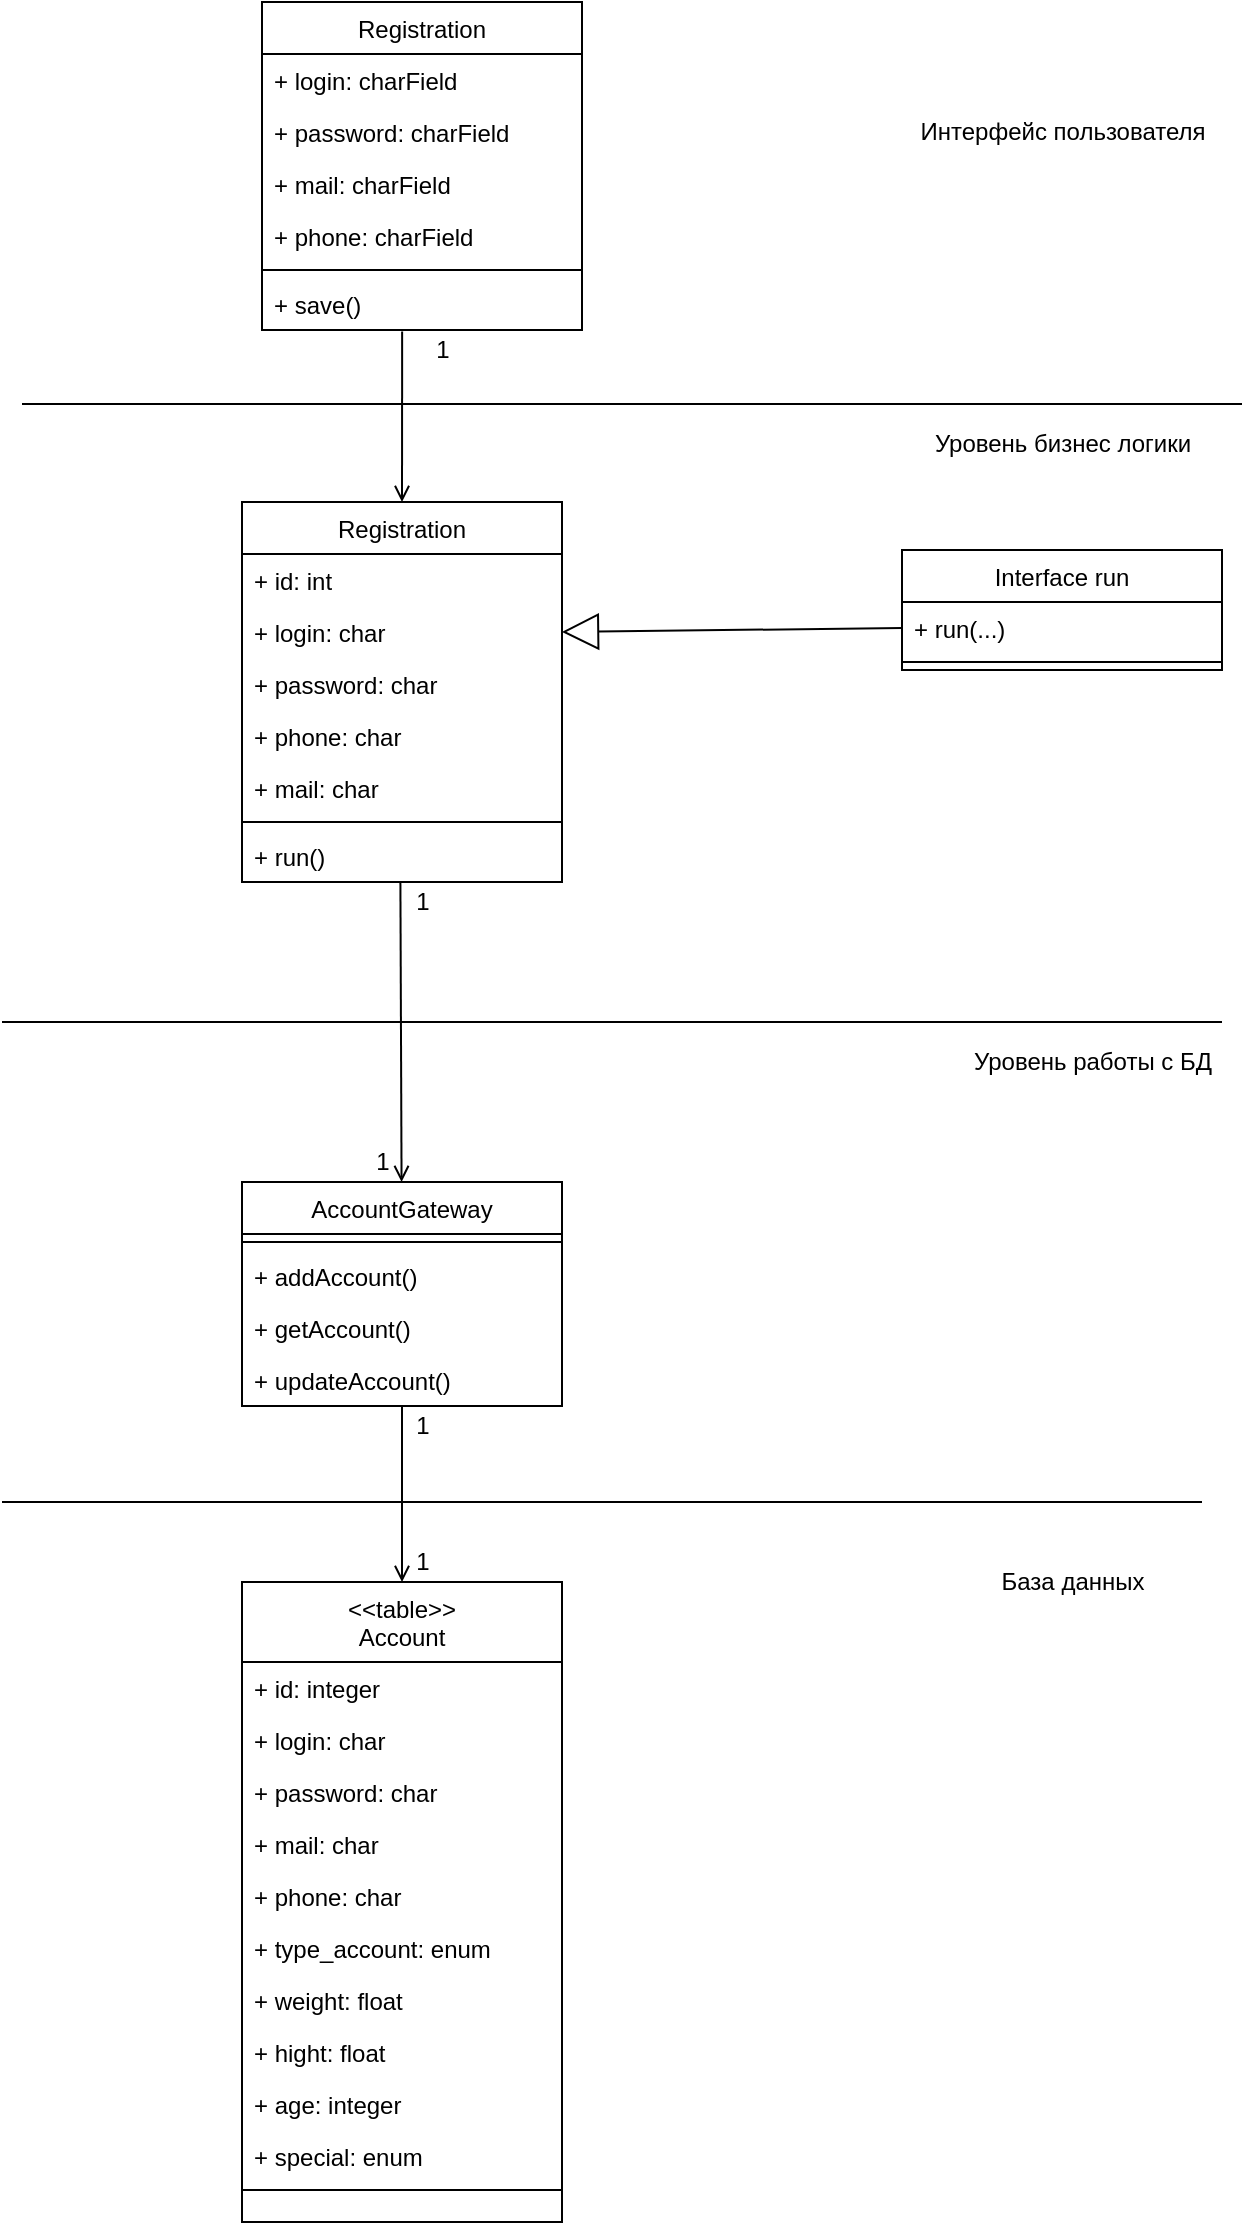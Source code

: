 <mxfile version="18.0.6" type="device"><diagram id="C5RBs43oDa-KdzZeNtuy" name="Page-1"><mxGraphModel dx="2249" dy="2034" grid="1" gridSize="10" guides="1" tooltips="1" connect="1" arrows="1" fold="1" page="1" pageScale="1" pageWidth="827" pageHeight="1169" math="0" shadow="0"><root><mxCell id="WIyWlLk6GJQsqaUBKTNV-0"/><mxCell id="WIyWlLk6GJQsqaUBKTNV-1" parent="WIyWlLk6GJQsqaUBKTNV-0"/><mxCell id="Q3MXWTlfrx8mfIYMzKvL-46" value="AccountGateway" style="swimlane;fontStyle=0;align=center;verticalAlign=top;childLayout=stackLayout;horizontal=1;startSize=26;horizontalStack=0;resizeParent=1;resizeLast=0;collapsible=1;marginBottom=0;rounded=0;shadow=0;strokeWidth=1;" vertex="1" parent="WIyWlLk6GJQsqaUBKTNV-1"><mxGeometry x="-520" y="160" width="160" height="112" as="geometry"><mxRectangle x="130" y="380" width="160" height="26" as="alternateBounds"/></mxGeometry></mxCell><mxCell id="Q3MXWTlfrx8mfIYMzKvL-47" value="" style="line;html=1;strokeWidth=1;align=left;verticalAlign=middle;spacingTop=-1;spacingLeft=3;spacingRight=3;rotatable=0;labelPosition=right;points=[];portConstraint=eastwest;" vertex="1" parent="Q3MXWTlfrx8mfIYMzKvL-46"><mxGeometry y="26" width="160" height="8" as="geometry"/></mxCell><mxCell id="Q3MXWTlfrx8mfIYMzKvL-48" value="+ addAccount()" style="text;align=left;verticalAlign=top;spacingLeft=4;spacingRight=4;overflow=hidden;rotatable=0;points=[[0,0.5],[1,0.5]];portConstraint=eastwest;fontStyle=0" vertex="1" parent="Q3MXWTlfrx8mfIYMzKvL-46"><mxGeometry y="34" width="160" height="26" as="geometry"/></mxCell><mxCell id="Q3MXWTlfrx8mfIYMzKvL-49" value="+ getAccount()" style="text;align=left;verticalAlign=top;spacingLeft=4;spacingRight=4;overflow=hidden;rotatable=0;points=[[0,0.5],[1,0.5]];portConstraint=eastwest;" vertex="1" parent="Q3MXWTlfrx8mfIYMzKvL-46"><mxGeometry y="60" width="160" height="26" as="geometry"/></mxCell><mxCell id="Q3MXWTlfrx8mfIYMzKvL-50" value="+ updateAccount()" style="text;align=left;verticalAlign=top;spacingLeft=4;spacingRight=4;overflow=hidden;rotatable=0;points=[[0,0.5],[1,0.5]];portConstraint=eastwest;" vertex="1" parent="Q3MXWTlfrx8mfIYMzKvL-46"><mxGeometry y="86" width="160" height="26" as="geometry"/></mxCell><mxCell id="Q3MXWTlfrx8mfIYMzKvL-51" value="&lt;&lt;table&gt;&gt;&#10;Account" style="swimlane;fontStyle=0;align=center;verticalAlign=top;childLayout=stackLayout;horizontal=1;startSize=40;horizontalStack=0;resizeParent=1;resizeLast=0;collapsible=1;marginBottom=0;rounded=0;shadow=0;strokeWidth=1;" vertex="1" parent="WIyWlLk6GJQsqaUBKTNV-1"><mxGeometry x="-520" y="360" width="160" height="320" as="geometry"><mxRectangle x="130" y="380" width="160" height="26" as="alternateBounds"/></mxGeometry></mxCell><mxCell id="Q3MXWTlfrx8mfIYMzKvL-52" value="+ id: integer" style="text;align=left;verticalAlign=top;spacingLeft=4;spacingRight=4;overflow=hidden;rotatable=0;points=[[0,0.5],[1,0.5]];portConstraint=eastwest;" vertex="1" parent="Q3MXWTlfrx8mfIYMzKvL-51"><mxGeometry y="40" width="160" height="26" as="geometry"/></mxCell><mxCell id="Q3MXWTlfrx8mfIYMzKvL-53" value="+ login: char" style="text;align=left;verticalAlign=top;spacingLeft=4;spacingRight=4;overflow=hidden;rotatable=0;points=[[0,0.5],[1,0.5]];portConstraint=eastwest;" vertex="1" parent="Q3MXWTlfrx8mfIYMzKvL-51"><mxGeometry y="66" width="160" height="26" as="geometry"/></mxCell><mxCell id="Q3MXWTlfrx8mfIYMzKvL-54" value="+ password: char" style="text;align=left;verticalAlign=top;spacingLeft=4;spacingRight=4;overflow=hidden;rotatable=0;points=[[0,0.5],[1,0.5]];portConstraint=eastwest;" vertex="1" parent="Q3MXWTlfrx8mfIYMzKvL-51"><mxGeometry y="92" width="160" height="26" as="geometry"/></mxCell><mxCell id="Q3MXWTlfrx8mfIYMzKvL-55" value="+ mail: char" style="text;align=left;verticalAlign=top;spacingLeft=4;spacingRight=4;overflow=hidden;rotatable=0;points=[[0,0.5],[1,0.5]];portConstraint=eastwest;" vertex="1" parent="Q3MXWTlfrx8mfIYMzKvL-51"><mxGeometry y="118" width="160" height="26" as="geometry"/></mxCell><mxCell id="Q3MXWTlfrx8mfIYMzKvL-56" value="+ phone: char" style="text;align=left;verticalAlign=top;spacingLeft=4;spacingRight=4;overflow=hidden;rotatable=0;points=[[0,0.5],[1,0.5]];portConstraint=eastwest;" vertex="1" parent="Q3MXWTlfrx8mfIYMzKvL-51"><mxGeometry y="144" width="160" height="26" as="geometry"/></mxCell><mxCell id="Q3MXWTlfrx8mfIYMzKvL-57" value="+ type_account: enum" style="text;align=left;verticalAlign=top;spacingLeft=4;spacingRight=4;overflow=hidden;rotatable=0;points=[[0,0.5],[1,0.5]];portConstraint=eastwest;" vertex="1" parent="Q3MXWTlfrx8mfIYMzKvL-51"><mxGeometry y="170" width="160" height="26" as="geometry"/></mxCell><mxCell id="Q3MXWTlfrx8mfIYMzKvL-58" value="+ weight: float" style="text;align=left;verticalAlign=top;spacingLeft=4;spacingRight=4;overflow=hidden;rotatable=0;points=[[0,0.5],[1,0.5]];portConstraint=eastwest;" vertex="1" parent="Q3MXWTlfrx8mfIYMzKvL-51"><mxGeometry y="196" width="160" height="26" as="geometry"/></mxCell><mxCell id="Q3MXWTlfrx8mfIYMzKvL-59" value="+ hight: float" style="text;align=left;verticalAlign=top;spacingLeft=4;spacingRight=4;overflow=hidden;rotatable=0;points=[[0,0.5],[1,0.5]];portConstraint=eastwest;" vertex="1" parent="Q3MXWTlfrx8mfIYMzKvL-51"><mxGeometry y="222" width="160" height="26" as="geometry"/></mxCell><mxCell id="Q3MXWTlfrx8mfIYMzKvL-60" value="+ age: integer" style="text;align=left;verticalAlign=top;spacingLeft=4;spacingRight=4;overflow=hidden;rotatable=0;points=[[0,0.5],[1,0.5]];portConstraint=eastwest;" vertex="1" parent="Q3MXWTlfrx8mfIYMzKvL-51"><mxGeometry y="248" width="160" height="26" as="geometry"/></mxCell><mxCell id="Q3MXWTlfrx8mfIYMzKvL-61" value="+ special: enum" style="text;align=left;verticalAlign=top;spacingLeft=4;spacingRight=4;overflow=hidden;rotatable=0;points=[[0,0.5],[1,0.5]];portConstraint=eastwest;" vertex="1" parent="Q3MXWTlfrx8mfIYMzKvL-51"><mxGeometry y="274" width="160" height="26" as="geometry"/></mxCell><mxCell id="Q3MXWTlfrx8mfIYMzKvL-62" value="" style="line;html=1;strokeWidth=1;align=left;verticalAlign=middle;spacingTop=-1;spacingLeft=3;spacingRight=3;rotatable=0;labelPosition=right;points=[];portConstraint=eastwest;" vertex="1" parent="Q3MXWTlfrx8mfIYMzKvL-51"><mxGeometry y="300" width="160" height="8" as="geometry"/></mxCell><mxCell id="Q3MXWTlfrx8mfIYMzKvL-73" value="Interface run" style="swimlane;fontStyle=0;align=center;verticalAlign=top;childLayout=stackLayout;horizontal=1;startSize=26;horizontalStack=0;resizeParent=1;resizeLast=0;collapsible=1;marginBottom=0;rounded=0;shadow=0;strokeWidth=1;" vertex="1" parent="WIyWlLk6GJQsqaUBKTNV-1"><mxGeometry x="-190" y="-156" width="160" height="60" as="geometry"><mxRectangle x="130" y="380" width="160" height="26" as="alternateBounds"/></mxGeometry></mxCell><mxCell id="Q3MXWTlfrx8mfIYMzKvL-74" value="+ run(...)" style="text;align=left;verticalAlign=top;spacingLeft=4;spacingRight=4;overflow=hidden;rotatable=0;points=[[0,0.5],[1,0.5]];portConstraint=eastwest;fontStyle=0" vertex="1" parent="Q3MXWTlfrx8mfIYMzKvL-73"><mxGeometry y="26" width="160" height="26" as="geometry"/></mxCell><mxCell id="Q3MXWTlfrx8mfIYMzKvL-75" value="" style="line;html=1;strokeWidth=1;align=left;verticalAlign=middle;spacingTop=-1;spacingLeft=3;spacingRight=3;rotatable=0;labelPosition=right;points=[];portConstraint=eastwest;" vertex="1" parent="Q3MXWTlfrx8mfIYMzKvL-73"><mxGeometry y="52" width="160" height="8" as="geometry"/></mxCell><mxCell id="Q3MXWTlfrx8mfIYMzKvL-76" value="" style="endArrow=open;html=1;rounded=0;align=center;verticalAlign=top;endFill=0;labelBackgroundColor=none;endSize=6;exitX=0.5;exitY=1;exitDx=0;exitDy=0;entryX=0.5;entryY=0;entryDx=0;entryDy=0;" edge="1" parent="WIyWlLk6GJQsqaUBKTNV-1" source="Q3MXWTlfrx8mfIYMzKvL-46" target="Q3MXWTlfrx8mfIYMzKvL-51"><mxGeometry relative="1" as="geometry"><mxPoint x="-1050" y="359" as="targetPoint"/><mxPoint x="-1090" y="359" as="sourcePoint"/></mxGeometry></mxCell><mxCell id="Q3MXWTlfrx8mfIYMzKvL-77" value="1" style="text;html=1;align=center;verticalAlign=middle;resizable=0;points=[];autosize=1;strokeColor=none;fillColor=none;" vertex="1" parent="WIyWlLk6GJQsqaUBKTNV-1"><mxGeometry x="-440" y="272" width="20" height="20" as="geometry"/></mxCell><mxCell id="Q3MXWTlfrx8mfIYMzKvL-78" value="1" style="text;html=1;align=center;verticalAlign=middle;resizable=0;points=[];autosize=1;strokeColor=none;fillColor=none;" vertex="1" parent="WIyWlLk6GJQsqaUBKTNV-1"><mxGeometry x="-440" y="340" width="20" height="20" as="geometry"/></mxCell><mxCell id="Q3MXWTlfrx8mfIYMzKvL-79" value="" style="endArrow=none;html=1;rounded=0;" edge="1" parent="WIyWlLk6GJQsqaUBKTNV-1"><mxGeometry width="50" height="50" relative="1" as="geometry"><mxPoint x="-640" y="320" as="sourcePoint"/><mxPoint x="-40" y="320" as="targetPoint"/></mxGeometry></mxCell><mxCell id="Q3MXWTlfrx8mfIYMzKvL-80" value="" style="endArrow=none;html=1;rounded=0;" edge="1" parent="WIyWlLk6GJQsqaUBKTNV-1"><mxGeometry width="50" height="50" relative="1" as="geometry"><mxPoint x="-640" y="80" as="sourcePoint"/><mxPoint x="-30" y="80" as="targetPoint"/></mxGeometry></mxCell><mxCell id="Q3MXWTlfrx8mfIYMzKvL-81" value="" style="endArrow=none;html=1;rounded=0;" edge="1" parent="WIyWlLk6GJQsqaUBKTNV-1"><mxGeometry width="50" height="50" relative="1" as="geometry"><mxPoint x="-630" y="-229" as="sourcePoint"/><mxPoint x="-20" y="-229" as="targetPoint"/></mxGeometry></mxCell><mxCell id="Q3MXWTlfrx8mfIYMzKvL-82" value="" style="endArrow=open;html=1;rounded=0;align=center;verticalAlign=top;endFill=0;labelBackgroundColor=none;endSize=6;exitX=0.438;exitY=1.031;exitDx=0;exitDy=0;entryX=0.5;entryY=0;entryDx=0;entryDy=0;exitPerimeter=0;" edge="1" parent="WIyWlLk6GJQsqaUBKTNV-1" source="Q3MXWTlfrx8mfIYMzKvL-98" target="Q3MXWTlfrx8mfIYMzKvL-99"><mxGeometry relative="1" as="geometry"><mxPoint x="-429.04" y="-182" as="targetPoint"/><mxPoint x="-430" y="-266" as="sourcePoint"/></mxGeometry></mxCell><mxCell id="Q3MXWTlfrx8mfIYMzKvL-83" value="" style="endArrow=open;html=1;rounded=0;align=center;verticalAlign=top;endFill=0;labelBackgroundColor=none;endSize=6;exitX=0.495;exitY=1.008;exitDx=0;exitDy=0;exitPerimeter=0;" edge="1" parent="WIyWlLk6GJQsqaUBKTNV-1" source="Q3MXWTlfrx8mfIYMzKvL-106" target="Q3MXWTlfrx8mfIYMzKvL-46"><mxGeometry relative="1" as="geometry"><mxPoint x="-440" y="280" as="targetPoint"/><mxPoint x="-440" y="40" as="sourcePoint"/></mxGeometry></mxCell><mxCell id="Q3MXWTlfrx8mfIYMzKvL-84" value="1" style="text;html=1;align=center;verticalAlign=middle;resizable=0;points=[];autosize=1;strokeColor=none;fillColor=none;" vertex="1" parent="WIyWlLk6GJQsqaUBKTNV-1"><mxGeometry x="-430" y="-266" width="20" height="20" as="geometry"/></mxCell><mxCell id="Q3MXWTlfrx8mfIYMzKvL-85" value="1" style="text;html=1;align=center;verticalAlign=middle;resizable=0;points=[];autosize=1;strokeColor=none;fillColor=none;" vertex="1" parent="WIyWlLk6GJQsqaUBKTNV-1"><mxGeometry x="-440" y="10" width="20" height="20" as="geometry"/></mxCell><mxCell id="Q3MXWTlfrx8mfIYMzKvL-86" value="1" style="text;html=1;align=center;verticalAlign=middle;resizable=0;points=[];autosize=1;strokeColor=none;fillColor=none;" vertex="1" parent="WIyWlLk6GJQsqaUBKTNV-1"><mxGeometry x="-460" y="140" width="20" height="20" as="geometry"/></mxCell><mxCell id="Q3MXWTlfrx8mfIYMzKvL-87" value="" style="endArrow=block;endSize=16;endFill=0;html=1;rounded=0;entryX=1;entryY=0.5;entryDx=0;entryDy=0;exitX=0;exitY=0.5;exitDx=0;exitDy=0;" edge="1" parent="WIyWlLk6GJQsqaUBKTNV-1" source="Q3MXWTlfrx8mfIYMzKvL-74" target="Q3MXWTlfrx8mfIYMzKvL-101"><mxGeometry width="160" relative="1" as="geometry"><mxPoint x="140" y="-1180" as="sourcePoint"/><mxPoint x="-350" y="-117" as="targetPoint"/></mxGeometry></mxCell><mxCell id="Q3MXWTlfrx8mfIYMzKvL-88" value="Интерфейс пользователя" style="text;html=1;align=center;verticalAlign=middle;resizable=0;points=[];autosize=1;strokeColor=none;fillColor=none;" vertex="1" parent="WIyWlLk6GJQsqaUBKTNV-1"><mxGeometry x="-190" y="-375" width="160" height="20" as="geometry"/></mxCell><mxCell id="Q3MXWTlfrx8mfIYMzKvL-89" value="Уровень бизнес логики" style="text;html=1;align=center;verticalAlign=middle;resizable=0;points=[];autosize=1;strokeColor=none;fillColor=none;" vertex="1" parent="WIyWlLk6GJQsqaUBKTNV-1"><mxGeometry x="-180" y="-219" width="140" height="20" as="geometry"/></mxCell><mxCell id="Q3MXWTlfrx8mfIYMzKvL-90" value="База данных" style="text;html=1;align=center;verticalAlign=middle;resizable=0;points=[];autosize=1;strokeColor=none;fillColor=none;" vertex="1" parent="WIyWlLk6GJQsqaUBKTNV-1"><mxGeometry x="-150" y="350" width="90" height="20" as="geometry"/></mxCell><mxCell id="Q3MXWTlfrx8mfIYMzKvL-91" value="Уровень работы с БД" style="text;html=1;align=center;verticalAlign=middle;resizable=0;points=[];autosize=1;strokeColor=none;fillColor=none;" vertex="1" parent="WIyWlLk6GJQsqaUBKTNV-1"><mxGeometry x="-160" y="90" width="130" height="20" as="geometry"/></mxCell><mxCell id="Q3MXWTlfrx8mfIYMzKvL-92" value="Registration" style="swimlane;fontStyle=0;align=center;verticalAlign=top;childLayout=stackLayout;horizontal=1;startSize=26;horizontalStack=0;resizeParent=1;resizeLast=0;collapsible=1;marginBottom=0;rounded=0;shadow=0;strokeWidth=1;" vertex="1" parent="WIyWlLk6GJQsqaUBKTNV-1"><mxGeometry x="-510" y="-430" width="160" height="164" as="geometry"><mxRectangle x="130" y="380" width="160" height="26" as="alternateBounds"/></mxGeometry></mxCell><mxCell id="Q3MXWTlfrx8mfIYMzKvL-93" value="+ login: charField" style="text;align=left;verticalAlign=top;spacingLeft=4;spacingRight=4;overflow=hidden;rotatable=0;points=[[0,0.5],[1,0.5]];portConstraint=eastwest;" vertex="1" parent="Q3MXWTlfrx8mfIYMzKvL-92"><mxGeometry y="26" width="160" height="26" as="geometry"/></mxCell><mxCell id="Q3MXWTlfrx8mfIYMzKvL-94" value="+ password: charField" style="text;align=left;verticalAlign=top;spacingLeft=4;spacingRight=4;overflow=hidden;rotatable=0;points=[[0,0.5],[1,0.5]];portConstraint=eastwest;" vertex="1" parent="Q3MXWTlfrx8mfIYMzKvL-92"><mxGeometry y="52" width="160" height="26" as="geometry"/></mxCell><mxCell id="Q3MXWTlfrx8mfIYMzKvL-95" value="+ mail: charField" style="text;align=left;verticalAlign=top;spacingLeft=4;spacingRight=4;overflow=hidden;rotatable=0;points=[[0,0.5],[1,0.5]];portConstraint=eastwest;" vertex="1" parent="Q3MXWTlfrx8mfIYMzKvL-92"><mxGeometry y="78" width="160" height="26" as="geometry"/></mxCell><mxCell id="Q3MXWTlfrx8mfIYMzKvL-96" value="+ phone: charField" style="text;align=left;verticalAlign=top;spacingLeft=4;spacingRight=4;overflow=hidden;rotatable=0;points=[[0,0.5],[1,0.5]];portConstraint=eastwest;" vertex="1" parent="Q3MXWTlfrx8mfIYMzKvL-92"><mxGeometry y="104" width="160" height="26" as="geometry"/></mxCell><mxCell id="Q3MXWTlfrx8mfIYMzKvL-97" value="" style="line;html=1;strokeWidth=1;align=left;verticalAlign=middle;spacingTop=-1;spacingLeft=3;spacingRight=3;rotatable=0;labelPosition=right;points=[];portConstraint=eastwest;" vertex="1" parent="Q3MXWTlfrx8mfIYMzKvL-92"><mxGeometry y="130" width="160" height="8" as="geometry"/></mxCell><mxCell id="Q3MXWTlfrx8mfIYMzKvL-98" value="+ save()" style="text;align=left;verticalAlign=top;spacingLeft=4;spacingRight=4;overflow=hidden;rotatable=0;points=[[0,0.5],[1,0.5]];portConstraint=eastwest;fontStyle=0" vertex="1" parent="Q3MXWTlfrx8mfIYMzKvL-92"><mxGeometry y="138" width="160" height="26" as="geometry"/></mxCell><mxCell id="Q3MXWTlfrx8mfIYMzKvL-99" value="Registration" style="swimlane;fontStyle=0;align=center;verticalAlign=top;childLayout=stackLayout;horizontal=1;startSize=26;horizontalStack=0;resizeParent=1;resizeLast=0;collapsible=1;marginBottom=0;rounded=0;shadow=0;strokeWidth=1;" vertex="1" parent="WIyWlLk6GJQsqaUBKTNV-1"><mxGeometry x="-520" y="-180" width="160" height="190" as="geometry"><mxRectangle x="130" y="380" width="160" height="26" as="alternateBounds"/></mxGeometry></mxCell><mxCell id="Q3MXWTlfrx8mfIYMzKvL-100" value="+ id: int" style="text;align=left;verticalAlign=top;spacingLeft=4;spacingRight=4;overflow=hidden;rotatable=0;points=[[0,0.5],[1,0.5]];portConstraint=eastwest;" vertex="1" parent="Q3MXWTlfrx8mfIYMzKvL-99"><mxGeometry y="26" width="160" height="26" as="geometry"/></mxCell><mxCell id="Q3MXWTlfrx8mfIYMzKvL-101" value="+ login: char" style="text;align=left;verticalAlign=top;spacingLeft=4;spacingRight=4;overflow=hidden;rotatable=0;points=[[0,0.5],[1,0.5]];portConstraint=eastwest;" vertex="1" parent="Q3MXWTlfrx8mfIYMzKvL-99"><mxGeometry y="52" width="160" height="26" as="geometry"/></mxCell><mxCell id="Q3MXWTlfrx8mfIYMzKvL-102" value="+ password: char" style="text;align=left;verticalAlign=top;spacingLeft=4;spacingRight=4;overflow=hidden;rotatable=0;points=[[0,0.5],[1,0.5]];portConstraint=eastwest;" vertex="1" parent="Q3MXWTlfrx8mfIYMzKvL-99"><mxGeometry y="78" width="160" height="26" as="geometry"/></mxCell><mxCell id="Q3MXWTlfrx8mfIYMzKvL-103" value="+ phone: char" style="text;align=left;verticalAlign=top;spacingLeft=4;spacingRight=4;overflow=hidden;rotatable=0;points=[[0,0.5],[1,0.5]];portConstraint=eastwest;" vertex="1" parent="Q3MXWTlfrx8mfIYMzKvL-99"><mxGeometry y="104" width="160" height="26" as="geometry"/></mxCell><mxCell id="Q3MXWTlfrx8mfIYMzKvL-104" value="+ mail: char" style="text;align=left;verticalAlign=top;spacingLeft=4;spacingRight=4;overflow=hidden;rotatable=0;points=[[0,0.5],[1,0.5]];portConstraint=eastwest;" vertex="1" parent="Q3MXWTlfrx8mfIYMzKvL-99"><mxGeometry y="130" width="160" height="26" as="geometry"/></mxCell><mxCell id="Q3MXWTlfrx8mfIYMzKvL-105" value="" style="line;html=1;strokeWidth=1;align=left;verticalAlign=middle;spacingTop=-1;spacingLeft=3;spacingRight=3;rotatable=0;labelPosition=right;points=[];portConstraint=eastwest;" vertex="1" parent="Q3MXWTlfrx8mfIYMzKvL-99"><mxGeometry y="156" width="160" height="8" as="geometry"/></mxCell><mxCell id="Q3MXWTlfrx8mfIYMzKvL-106" value="+ run()" style="text;align=left;verticalAlign=top;spacingLeft=4;spacingRight=4;overflow=hidden;rotatable=0;points=[[0,0.5],[1,0.5]];portConstraint=eastwest;" vertex="1" parent="Q3MXWTlfrx8mfIYMzKvL-99"><mxGeometry y="164" width="160" height="26" as="geometry"/></mxCell></root></mxGraphModel></diagram></mxfile>